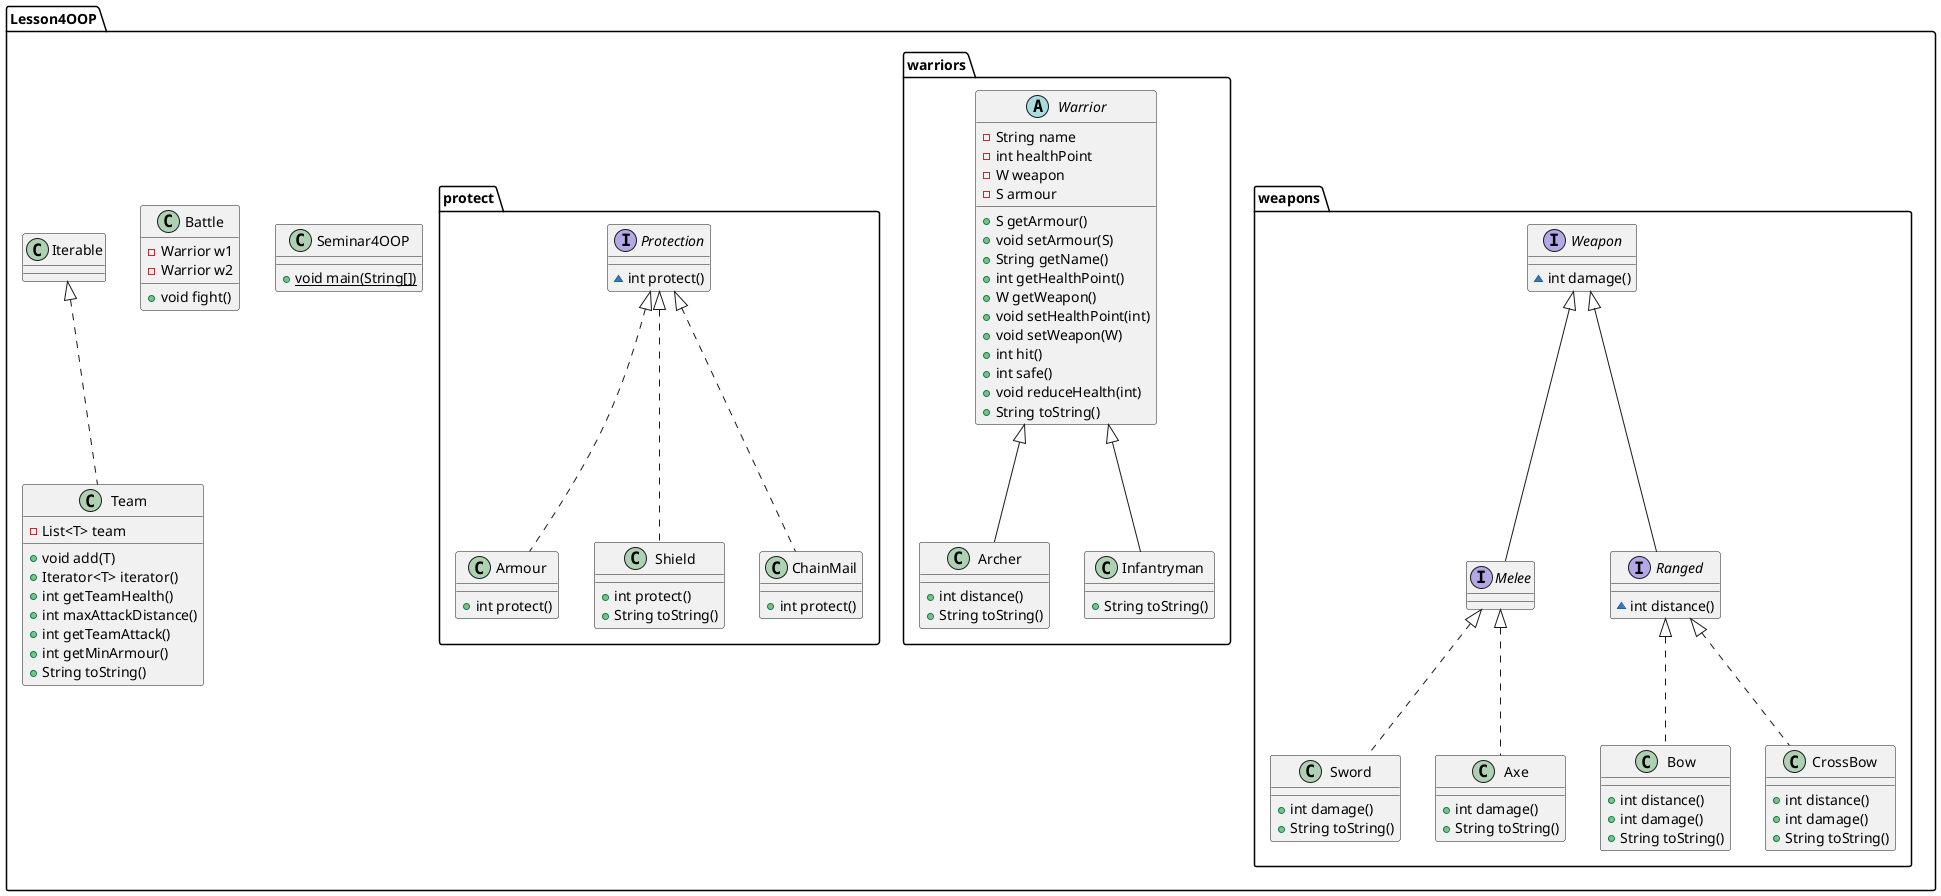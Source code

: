 @startuml
class Lesson4OOP.weapons.Sword {
+ int damage()
+ String toString()
}
class Lesson4OOP.warriors.Archer {
+ int distance()
+ String toString()
}
class Lesson4OOP.Seminar4OOP {
+ {static} void main(String[])
}
interface Lesson4OOP.protect.Protection {
~ int protect()
}
class Lesson4OOP.warriors.Infantryman {
+ String toString()
}
class Lesson4OOP.weapons.Axe {
+ int damage()
+ String toString()
}
interface Lesson4OOP.weapons.Melee {
}
class Lesson4OOP.protect.Armour {
+ int protect()
}
class Lesson4OOP.weapons.Bow {
+ int distance()
+ int damage()
+ String toString()
}
class Lesson4OOP.Team {
- List<T> team
+ void add(T)
+ Iterator<T> iterator()
+ int getTeamHealth()
+ int maxAttackDistance()
+ int getTeamAttack()
+ int getMinArmour()
+ String toString()
}
class Lesson4OOP.protect.Shield {
+ int protect()
+ String toString()
}
interface Lesson4OOP.weapons.Weapon {
~ int damage()
}
interface Lesson4OOP.weapons.Ranged {
~ int distance()
}
class Lesson4OOP.Battle {
- Warrior w1
- Warrior w2
+ void fight()
}
class Lesson4OOP.protect.ChainMail {
+ int protect()
}
abstract class Lesson4OOP.warriors.Warrior {
- String name
- int healthPoint
- W weapon
- S armour
+ S getArmour()
+ void setArmour(S)
+ String getName()
+ int getHealthPoint()
+ W getWeapon()
+ void setHealthPoint(int)
+ void setWeapon(W)
+ int hit()
+ int safe()
+ void reduceHealth(int)
+ String toString()
}
class Lesson4OOP.weapons.CrossBow {
+ int distance()
+ int damage()
+ String toString()
}


Lesson4OOP.weapons.Melee <|.. Lesson4OOP.weapons.Sword
Lesson4OOP.warriors.Warrior <|-- Lesson4OOP.warriors.Archer
Lesson4OOP.warriors.Warrior <|-- Lesson4OOP.warriors.Infantryman
Lesson4OOP.weapons.Melee <|.. Lesson4OOP.weapons.Axe
Lesson4OOP.weapons.Weapon <|-- Lesson4OOP.weapons.Melee
Lesson4OOP.protect.Protection <|.. Lesson4OOP.protect.Armour
Lesson4OOP.weapons.Ranged <|.. Lesson4OOP.weapons.Bow
Lesson4OOP.Iterable <|.. Lesson4OOP.Team
Lesson4OOP.protect.Protection <|.. Lesson4OOP.protect.Shield
Lesson4OOP.weapons.Weapon <|-- Lesson4OOP.weapons.Ranged
Lesson4OOP.protect.Protection <|.. Lesson4OOP.protect.ChainMail
Lesson4OOP.weapons.Ranged <|.. Lesson4OOP.weapons.CrossBow
@enduml